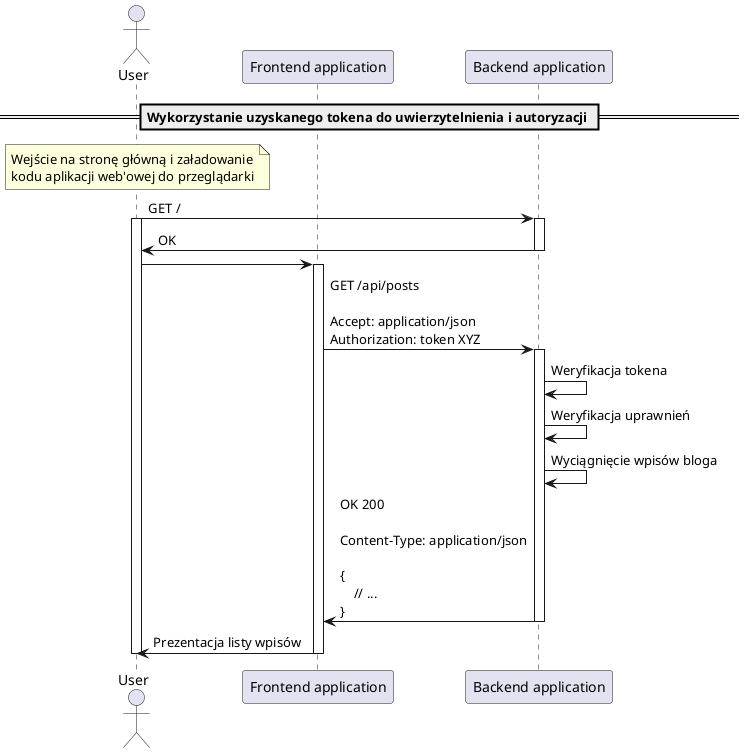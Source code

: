 @startuml

' 1) Diagram komponentów
' 2) Diagram architektury
' 3) Diagram sekwencji zakładania konta użytkownika
' 4) Diagram sekwencji uwierzytelniania użytkownika
' 5) Diagram sekwencji autoryzacji (long live credentials => short live credentials & authorize)

actor "User" as user
participant "Frontend application" as frontendApp
participant "Backend application" as backendApp

== Wykorzystanie uzyskanego tokena do uwierzytelnienia i autoryzacji ==
note over user
Wejście na stronę główną i załadowanie
kodu aplikacji web'owej do przeglądarki
end note
user -> backendApp : GET /
activate user
activate backendApp
backendApp -> user : OK
deactivate backendApp
user -> frontendApp
activate frontendApp
frontendApp -> backendApp : GET /api/posts\n\nAccept: application/json\nAuthorization: token XYZ
activate backendApp
backendApp -> backendApp : Weryfikacja tokena
backendApp -> backendApp : Weryfikacja uprawnień
backendApp -> backendApp : Wyciągnięcie wpisów bloga
backendApp -> frontendApp : OK 200\n\nContent-Type: application/json\n\n{\n    // ...\n}
deactivate backendApp
frontendApp -> user : Prezentacja listy wpisów
deactivate frontendApp
deactivate user

@enduml
